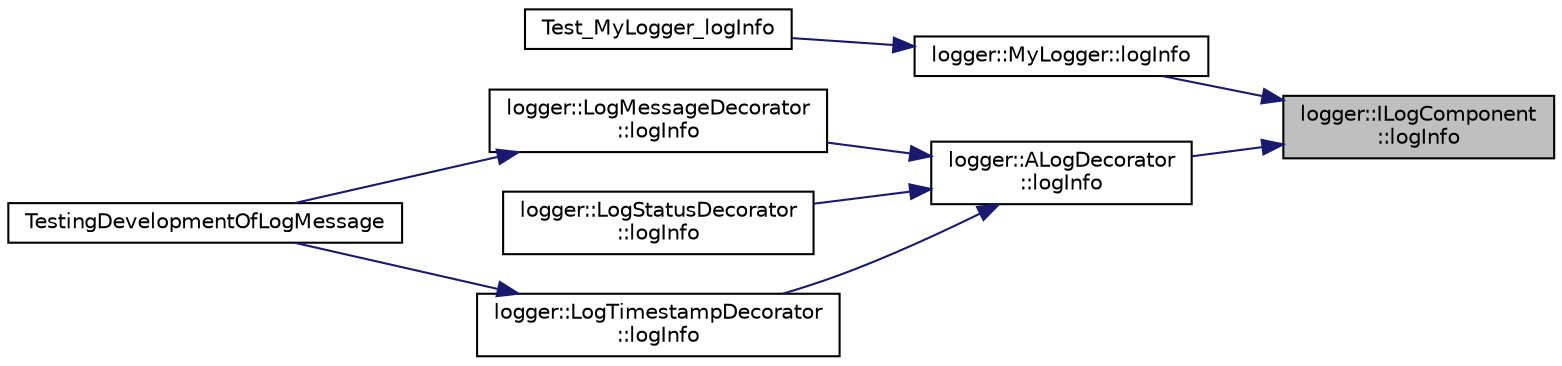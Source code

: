 digraph "logger::ILogComponent::logInfo"
{
 // LATEX_PDF_SIZE
  edge [fontname="Helvetica",fontsize="10",labelfontname="Helvetica",labelfontsize="10"];
  node [fontname="Helvetica",fontsize="10",shape=record];
  rankdir="RL";
  Node1 [label="logger::ILogComponent\l::logInfo",height=0.2,width=0.4,color="black", fillcolor="grey75", style="filled", fontcolor="black",tooltip=" "];
  Node1 -> Node2 [dir="back",color="midnightblue",fontsize="10",style="solid"];
  Node2 [label="logger::MyLogger::logInfo",height=0.2,width=0.4,color="black", fillcolor="white", style="filled",URL="$classlogger_1_1_my_logger.html#a8e18fc403ad9edf35c43702dae524187",tooltip=" "];
  Node2 -> Node3 [dir="back",color="midnightblue",fontsize="10",style="solid"];
  Node3 [label="Test_MyLogger_logInfo",height=0.2,width=0.4,color="black", fillcolor="white", style="filled",URL="$_test_logger_8h.html#aceaa280bcc4075cacb84a269533328f1",tooltip=" "];
  Node1 -> Node4 [dir="back",color="midnightblue",fontsize="10",style="solid"];
  Node4 [label="logger::ALogDecorator\l::logInfo",height=0.2,width=0.4,color="black", fillcolor="white", style="filled",URL="$classlogger_1_1_a_log_decorator.html#ab5fcb306007337ddaa506a83a79427f4",tooltip=" "];
  Node4 -> Node5 [dir="back",color="midnightblue",fontsize="10",style="solid"];
  Node5 [label="logger::LogMessageDecorator\l::logInfo",height=0.2,width=0.4,color="black", fillcolor="white", style="filled",URL="$classlogger_1_1_log_message_decorator.html#ae33e140756354426fc7fe33b7a0e100a",tooltip=" "];
  Node5 -> Node6 [dir="back",color="midnightblue",fontsize="10",style="solid"];
  Node6 [label="TestingDevelopmentOfLogMessage",height=0.2,width=0.4,color="black", fillcolor="white", style="filled",URL="$_c_s_e687___test_harness___o_r_i_g___b_a_c_k_u_p_8cpp.html#a1761b28b7b1271df593b71627487747d",tooltip=" "];
  Node4 -> Node7 [dir="back",color="midnightblue",fontsize="10",style="solid"];
  Node7 [label="logger::LogStatusDecorator\l::logInfo",height=0.2,width=0.4,color="black", fillcolor="white", style="filled",URL="$classlogger_1_1_log_status_decorator.html#ac16108895dd69a54fb8a96b0ac7186e4",tooltip=" "];
  Node4 -> Node8 [dir="back",color="midnightblue",fontsize="10",style="solid"];
  Node8 [label="logger::LogTimestampDecorator\l::logInfo",height=0.2,width=0.4,color="black", fillcolor="white", style="filled",URL="$classlogger_1_1_log_timestamp_decorator.html#adffd49b0dad89b43c5d730e71fa89eb0",tooltip=" "];
  Node8 -> Node6 [dir="back",color="midnightblue",fontsize="10",style="solid"];
}
